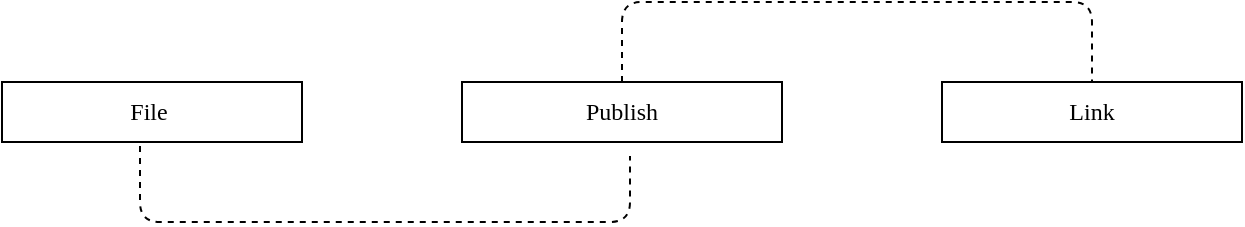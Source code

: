 <mxfile version="14.9.1" type="github">
  <diagram id="NxFcthzcbYWBhyUIyIVp" name="Page-1">
    <mxGraphModel dx="1019" dy="505" grid="1" gridSize="10" guides="1" tooltips="1" connect="1" arrows="1" fold="1" page="1" pageScale="1" pageWidth="850" pageHeight="1100" math="0" shadow="0">
      <root>
        <mxCell id="0" />
        <mxCell id="1" parent="0" />
        <mxCell id="rG3MDfSGjUreFpozpJpM-1" value="File&amp;nbsp;" style="rounded=0;whiteSpace=wrap;html=1;fontFamily=Times New Roman;" vertex="1" parent="1">
          <mxGeometry x="50" y="210" width="150" height="30" as="geometry" />
        </mxCell>
        <mxCell id="rG3MDfSGjUreFpozpJpM-3" value="Publish" style="rounded=0;whiteSpace=wrap;html=1;fontFamily=Times New Roman;" vertex="1" parent="1">
          <mxGeometry x="280" y="210" width="160" height="30" as="geometry" />
        </mxCell>
        <mxCell id="rG3MDfSGjUreFpozpJpM-4" value="Link" style="rounded=0;whiteSpace=wrap;html=1;fontFamily=Times New Roman;" vertex="1" parent="1">
          <mxGeometry x="520" y="210" width="150" height="30" as="geometry" />
        </mxCell>
        <mxCell id="rG3MDfSGjUreFpozpJpM-6" value="" style="endArrow=none;dashed=1;html=1;fontFamily=Times New Roman;exitX=0.46;exitY=1.067;exitDx=0;exitDy=0;exitPerimeter=0;" edge="1" parent="1" source="rG3MDfSGjUreFpozpJpM-1">
          <mxGeometry width="50" height="50" relative="1" as="geometry">
            <mxPoint x="120" y="280" as="sourcePoint" />
            <mxPoint x="364" y="247" as="targetPoint" />
            <Array as="points">
              <mxPoint x="119" y="280" />
              <mxPoint x="364" y="280" />
            </Array>
          </mxGeometry>
        </mxCell>
        <mxCell id="rG3MDfSGjUreFpozpJpM-9" value="" style="endArrow=none;dashed=1;html=1;fontFamily=Times New Roman;exitX=0.5;exitY=0;exitDx=0;exitDy=0;entryX=0.5;entryY=0;entryDx=0;entryDy=0;" edge="1" parent="1" source="rG3MDfSGjUreFpozpJpM-3" target="rG3MDfSGjUreFpozpJpM-4">
          <mxGeometry width="50" height="50" relative="1" as="geometry">
            <mxPoint x="360" y="190" as="sourcePoint" />
            <mxPoint x="596" y="210" as="targetPoint" />
            <Array as="points">
              <mxPoint x="360" y="170" />
              <mxPoint x="595" y="170" />
            </Array>
          </mxGeometry>
        </mxCell>
      </root>
    </mxGraphModel>
  </diagram>
</mxfile>
